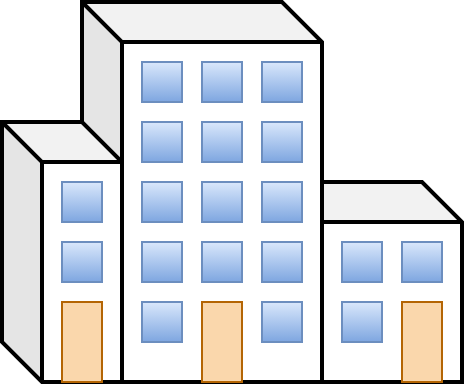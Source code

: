 <mxfile version="21.8.2" type="device">
  <diagram name="Page-1" id="b0SI5Lart0FxwE3Wi9jR">
    <mxGraphModel dx="819" dy="2051" grid="1" gridSize="10" guides="1" tooltips="1" connect="1" arrows="1" fold="1" page="1" pageScale="1" pageWidth="1200" pageHeight="1600" math="0" shadow="0">
      <root>
        <mxCell id="0" />
        <mxCell id="1" parent="0" />
        <mxCell id="C72fU_bbEhZobok3A3r3-19" value="" style="shape=cube;whiteSpace=wrap;html=1;boundedLbl=1;backgroundOutline=1;darkOpacity=0.05;darkOpacity2=0.1;size=20;fillStyle=auto;shadow=0;gradientDirection=north;strokeColor=default;strokeWidth=2;" vertex="1" parent="1">
          <mxGeometry x="180" y="50" width="90" height="100" as="geometry" />
        </mxCell>
        <mxCell id="C72fU_bbEhZobok3A3r3-24" value="" style="whiteSpace=wrap;html=1;aspect=fixed;fillColor=#dae8fc;strokeColor=#6c8ebf;gradientColor=#7ea6e0;" vertex="1" parent="1">
          <mxGeometry x="210" y="80" width="20" height="20" as="geometry" />
        </mxCell>
        <mxCell id="C72fU_bbEhZobok3A3r3-25" value="" style="whiteSpace=wrap;html=1;aspect=fixed;fillColor=#dae8fc;strokeColor=#6c8ebf;gradientColor=#7ea6e0;" vertex="1" parent="1">
          <mxGeometry x="240" y="80" width="20" height="20" as="geometry" />
        </mxCell>
        <mxCell id="C72fU_bbEhZobok3A3r3-28" value="" style="whiteSpace=wrap;html=1;aspect=fixed;fillColor=#dae8fc;strokeColor=#6c8ebf;gradientColor=#7ea6e0;" vertex="1" parent="1">
          <mxGeometry x="210" y="110" width="20" height="20" as="geometry" />
        </mxCell>
        <mxCell id="C72fU_bbEhZobok3A3r3-30" value="" style="rounded=0;whiteSpace=wrap;html=1;fillColor=#fad7ac;strokeColor=#b46504;" vertex="1" parent="1">
          <mxGeometry x="240" y="110" width="20" height="40" as="geometry" />
        </mxCell>
        <mxCell id="C72fU_bbEhZobok3A3r3-2" value="" style="shape=cube;whiteSpace=wrap;html=1;boundedLbl=1;backgroundOutline=1;darkOpacity=0.05;darkOpacity2=0.1;size=20;fillStyle=auto;shadow=0;gradientDirection=north;strokeColor=default;strokeWidth=2;" vertex="1" parent="1">
          <mxGeometry x="80" y="-40" width="120" height="190" as="geometry" />
        </mxCell>
        <mxCell id="C72fU_bbEhZobok3A3r3-5" value="" style="whiteSpace=wrap;html=1;aspect=fixed;fillColor=#dae8fc;strokeColor=#6c8ebf;gradientColor=#7ea6e0;" vertex="1" parent="1">
          <mxGeometry x="110" y="50" width="20" height="20" as="geometry" />
        </mxCell>
        <mxCell id="C72fU_bbEhZobok3A3r3-6" value="" style="whiteSpace=wrap;html=1;aspect=fixed;fillColor=#dae8fc;strokeColor=#6c8ebf;gradientColor=#7ea6e0;" vertex="1" parent="1">
          <mxGeometry x="140" y="50" width="20" height="20" as="geometry" />
        </mxCell>
        <mxCell id="C72fU_bbEhZobok3A3r3-8" value="" style="whiteSpace=wrap;html=1;aspect=fixed;fillColor=#dae8fc;strokeColor=#6c8ebf;gradientColor=#7ea6e0;" vertex="1" parent="1">
          <mxGeometry x="170" y="50" width="20" height="20" as="geometry" />
        </mxCell>
        <mxCell id="C72fU_bbEhZobok3A3r3-9" value="" style="whiteSpace=wrap;html=1;aspect=fixed;fillColor=#dae8fc;strokeColor=#6c8ebf;gradientColor=#7ea6e0;" vertex="1" parent="1">
          <mxGeometry x="110" y="80" width="20" height="20" as="geometry" />
        </mxCell>
        <mxCell id="C72fU_bbEhZobok3A3r3-10" value="" style="whiteSpace=wrap;html=1;aspect=fixed;fillColor=#dae8fc;strokeColor=#6c8ebf;gradientColor=#7ea6e0;" vertex="1" parent="1">
          <mxGeometry x="140" y="80" width="20" height="20" as="geometry" />
        </mxCell>
        <mxCell id="C72fU_bbEhZobok3A3r3-12" value="" style="whiteSpace=wrap;html=1;aspect=fixed;fillColor=#dae8fc;strokeColor=#6c8ebf;gradientColor=#7ea6e0;" vertex="1" parent="1">
          <mxGeometry x="170" y="80" width="20" height="20" as="geometry" />
        </mxCell>
        <mxCell id="C72fU_bbEhZobok3A3r3-13" value="" style="whiteSpace=wrap;html=1;aspect=fixed;fillColor=#dae8fc;strokeColor=#6c8ebf;gradientColor=#7ea6e0;" vertex="1" parent="1">
          <mxGeometry x="110" y="110" width="20" height="20" as="geometry" />
        </mxCell>
        <mxCell id="C72fU_bbEhZobok3A3r3-17" value="" style="rounded=0;whiteSpace=wrap;html=1;fillColor=#fad7ac;strokeColor=#b46504;" vertex="1" parent="1">
          <mxGeometry x="140" y="110" width="20" height="40" as="geometry" />
        </mxCell>
        <mxCell id="C72fU_bbEhZobok3A3r3-38" value="" style="shape=cube;whiteSpace=wrap;html=1;boundedLbl=1;backgroundOutline=1;darkOpacity=0.05;darkOpacity2=0.1;size=20;fillStyle=auto;shadow=0;gradientDirection=north;strokeColor=default;strokeWidth=2;" vertex="1" parent="1">
          <mxGeometry x="40" y="20" width="60" height="130" as="geometry" />
        </mxCell>
        <mxCell id="C72fU_bbEhZobok3A3r3-40" value="" style="whiteSpace=wrap;html=1;aspect=fixed;fillColor=#dae8fc;strokeColor=#6c8ebf;gradientColor=#7ea6e0;" vertex="1" parent="1">
          <mxGeometry x="70" y="80" width="20" height="20" as="geometry" />
        </mxCell>
        <mxCell id="C72fU_bbEhZobok3A3r3-42" value="" style="rounded=0;whiteSpace=wrap;html=1;fillColor=#fad7ac;strokeColor=#b46504;" vertex="1" parent="1">
          <mxGeometry x="70" y="110" width="20" height="40" as="geometry" />
        </mxCell>
        <mxCell id="C72fU_bbEhZobok3A3r3-43" value="" style="whiteSpace=wrap;html=1;aspect=fixed;fillColor=#dae8fc;strokeColor=#6c8ebf;gradientColor=#7ea6e0;" vertex="1" parent="1">
          <mxGeometry x="110" y="20" width="20" height="20" as="geometry" />
        </mxCell>
        <mxCell id="C72fU_bbEhZobok3A3r3-44" value="" style="whiteSpace=wrap;html=1;aspect=fixed;fillColor=#dae8fc;strokeColor=#6c8ebf;gradientColor=#7ea6e0;" vertex="1" parent="1">
          <mxGeometry x="140" y="20" width="20" height="20" as="geometry" />
        </mxCell>
        <mxCell id="C72fU_bbEhZobok3A3r3-46" value="" style="whiteSpace=wrap;html=1;aspect=fixed;fillColor=#dae8fc;strokeColor=#6c8ebf;gradientColor=#7ea6e0;" vertex="1" parent="1">
          <mxGeometry x="170" y="20" width="20" height="20" as="geometry" />
        </mxCell>
        <mxCell id="C72fU_bbEhZobok3A3r3-47" value="" style="whiteSpace=wrap;html=1;aspect=fixed;fillColor=#dae8fc;strokeColor=#6c8ebf;gradientColor=#7ea6e0;" vertex="1" parent="1">
          <mxGeometry x="70" y="50" width="20" height="20" as="geometry" />
        </mxCell>
        <mxCell id="C72fU_bbEhZobok3A3r3-48" value="" style="whiteSpace=wrap;html=1;aspect=fixed;fillColor=#dae8fc;strokeColor=#6c8ebf;gradientColor=#7ea6e0;" vertex="1" parent="1">
          <mxGeometry x="170" y="110" width="20" height="20" as="geometry" />
        </mxCell>
        <mxCell id="C72fU_bbEhZobok3A3r3-49" value="" style="whiteSpace=wrap;html=1;aspect=fixed;fillColor=#dae8fc;strokeColor=#6c8ebf;gradientColor=#7ea6e0;" vertex="1" parent="1">
          <mxGeometry x="110" y="-10" width="20" height="20" as="geometry" />
        </mxCell>
        <mxCell id="C72fU_bbEhZobok3A3r3-50" value="" style="whiteSpace=wrap;html=1;aspect=fixed;fillColor=#dae8fc;strokeColor=#6c8ebf;gradientColor=#7ea6e0;" vertex="1" parent="1">
          <mxGeometry x="140" y="-10" width="20" height="20" as="geometry" />
        </mxCell>
        <mxCell id="C72fU_bbEhZobok3A3r3-51" value="" style="whiteSpace=wrap;html=1;aspect=fixed;fillColor=#dae8fc;strokeColor=#6c8ebf;gradientColor=#7ea6e0;" vertex="1" parent="1">
          <mxGeometry x="170" y="-10" width="20" height="20" as="geometry" />
        </mxCell>
      </root>
    </mxGraphModel>
  </diagram>
</mxfile>
